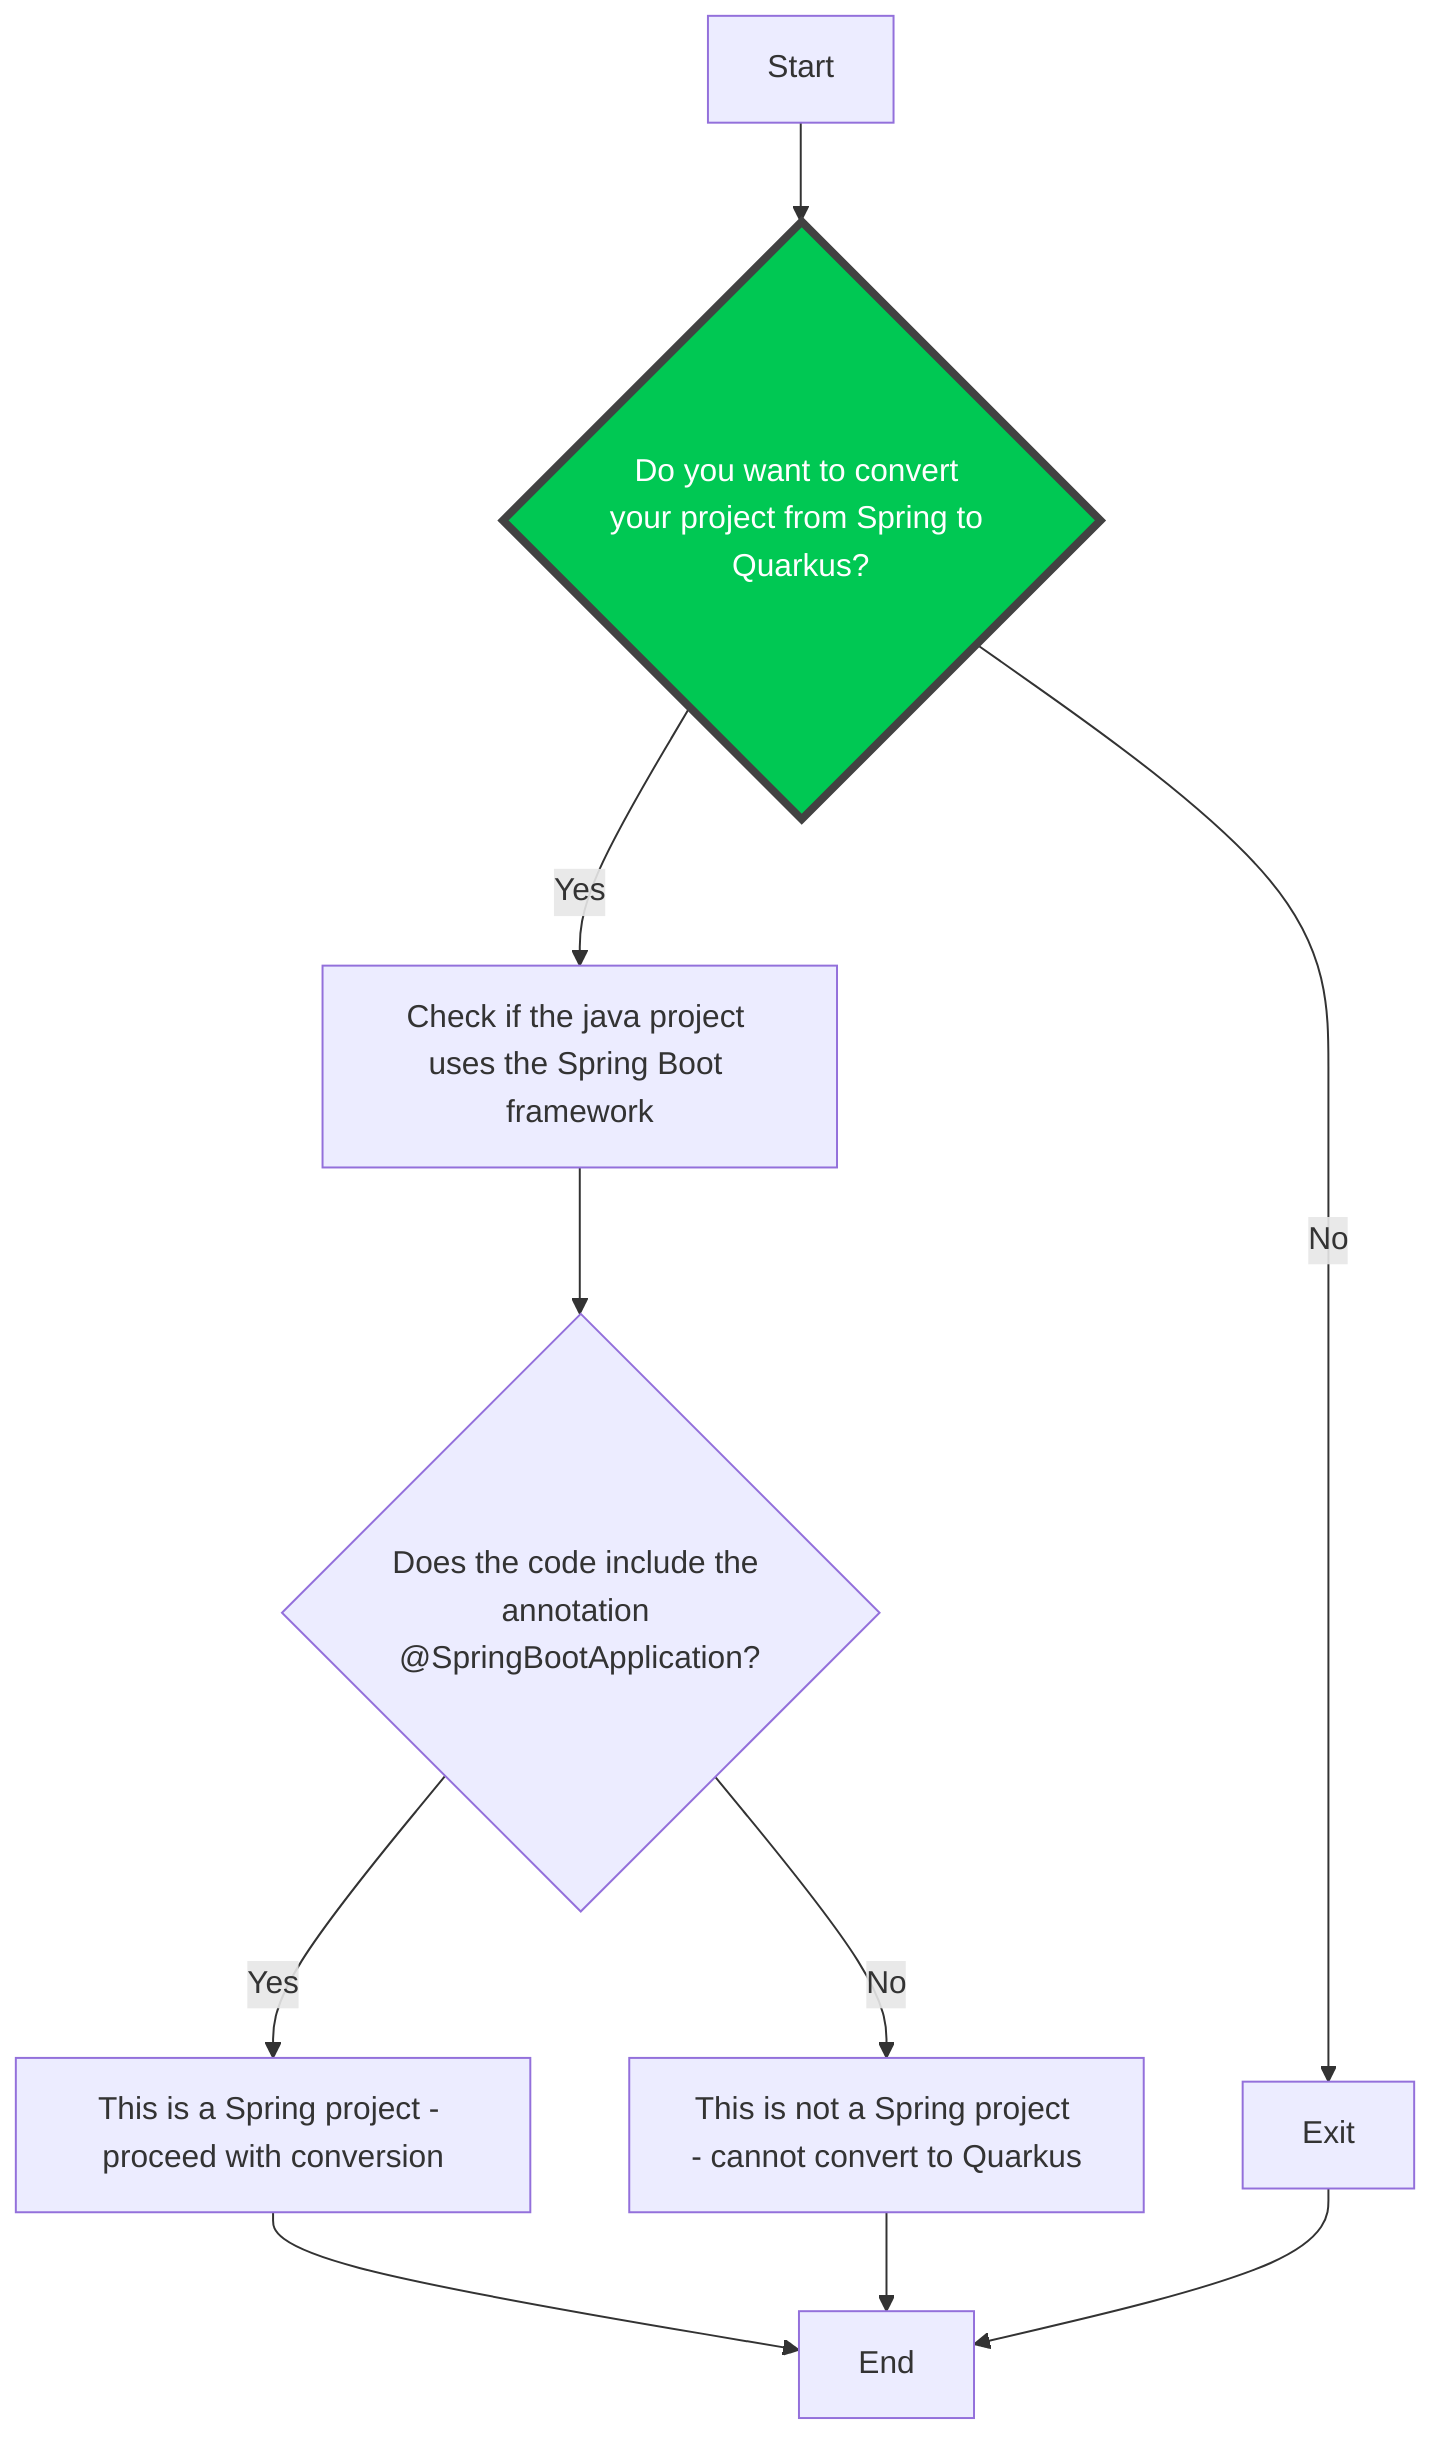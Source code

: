 flowchart TD
    A["Start"] --> B{"Do you want to convert your project from Spring to Quarkus?"}
    B -- No --> C["Exit"]
    B -- Yes --> D["Check if the java project uses the Spring Boot framework"]
    D --> E{"Does the code include the annotation @SpringBootApplication?"}
    E -- Yes --> F["This is a Spring project - proceed with conversion"]
    E -- No --> G["This is not a Spring project - cannot convert to Quarkus"]
    F --> H["End"]
    G --> H
    C --> H

    style B stroke:#424242,fill:#00C853,color:#FFFFFF,stroke-width:4px,stroke-dasharray: 0